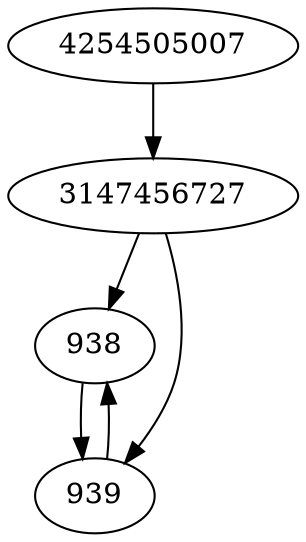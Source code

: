 strict digraph  {
938;
939;
3147456727;
4254505007;
938 -> 939;
939 -> 938;
3147456727 -> 938;
3147456727 -> 939;
4254505007 -> 3147456727;
}
